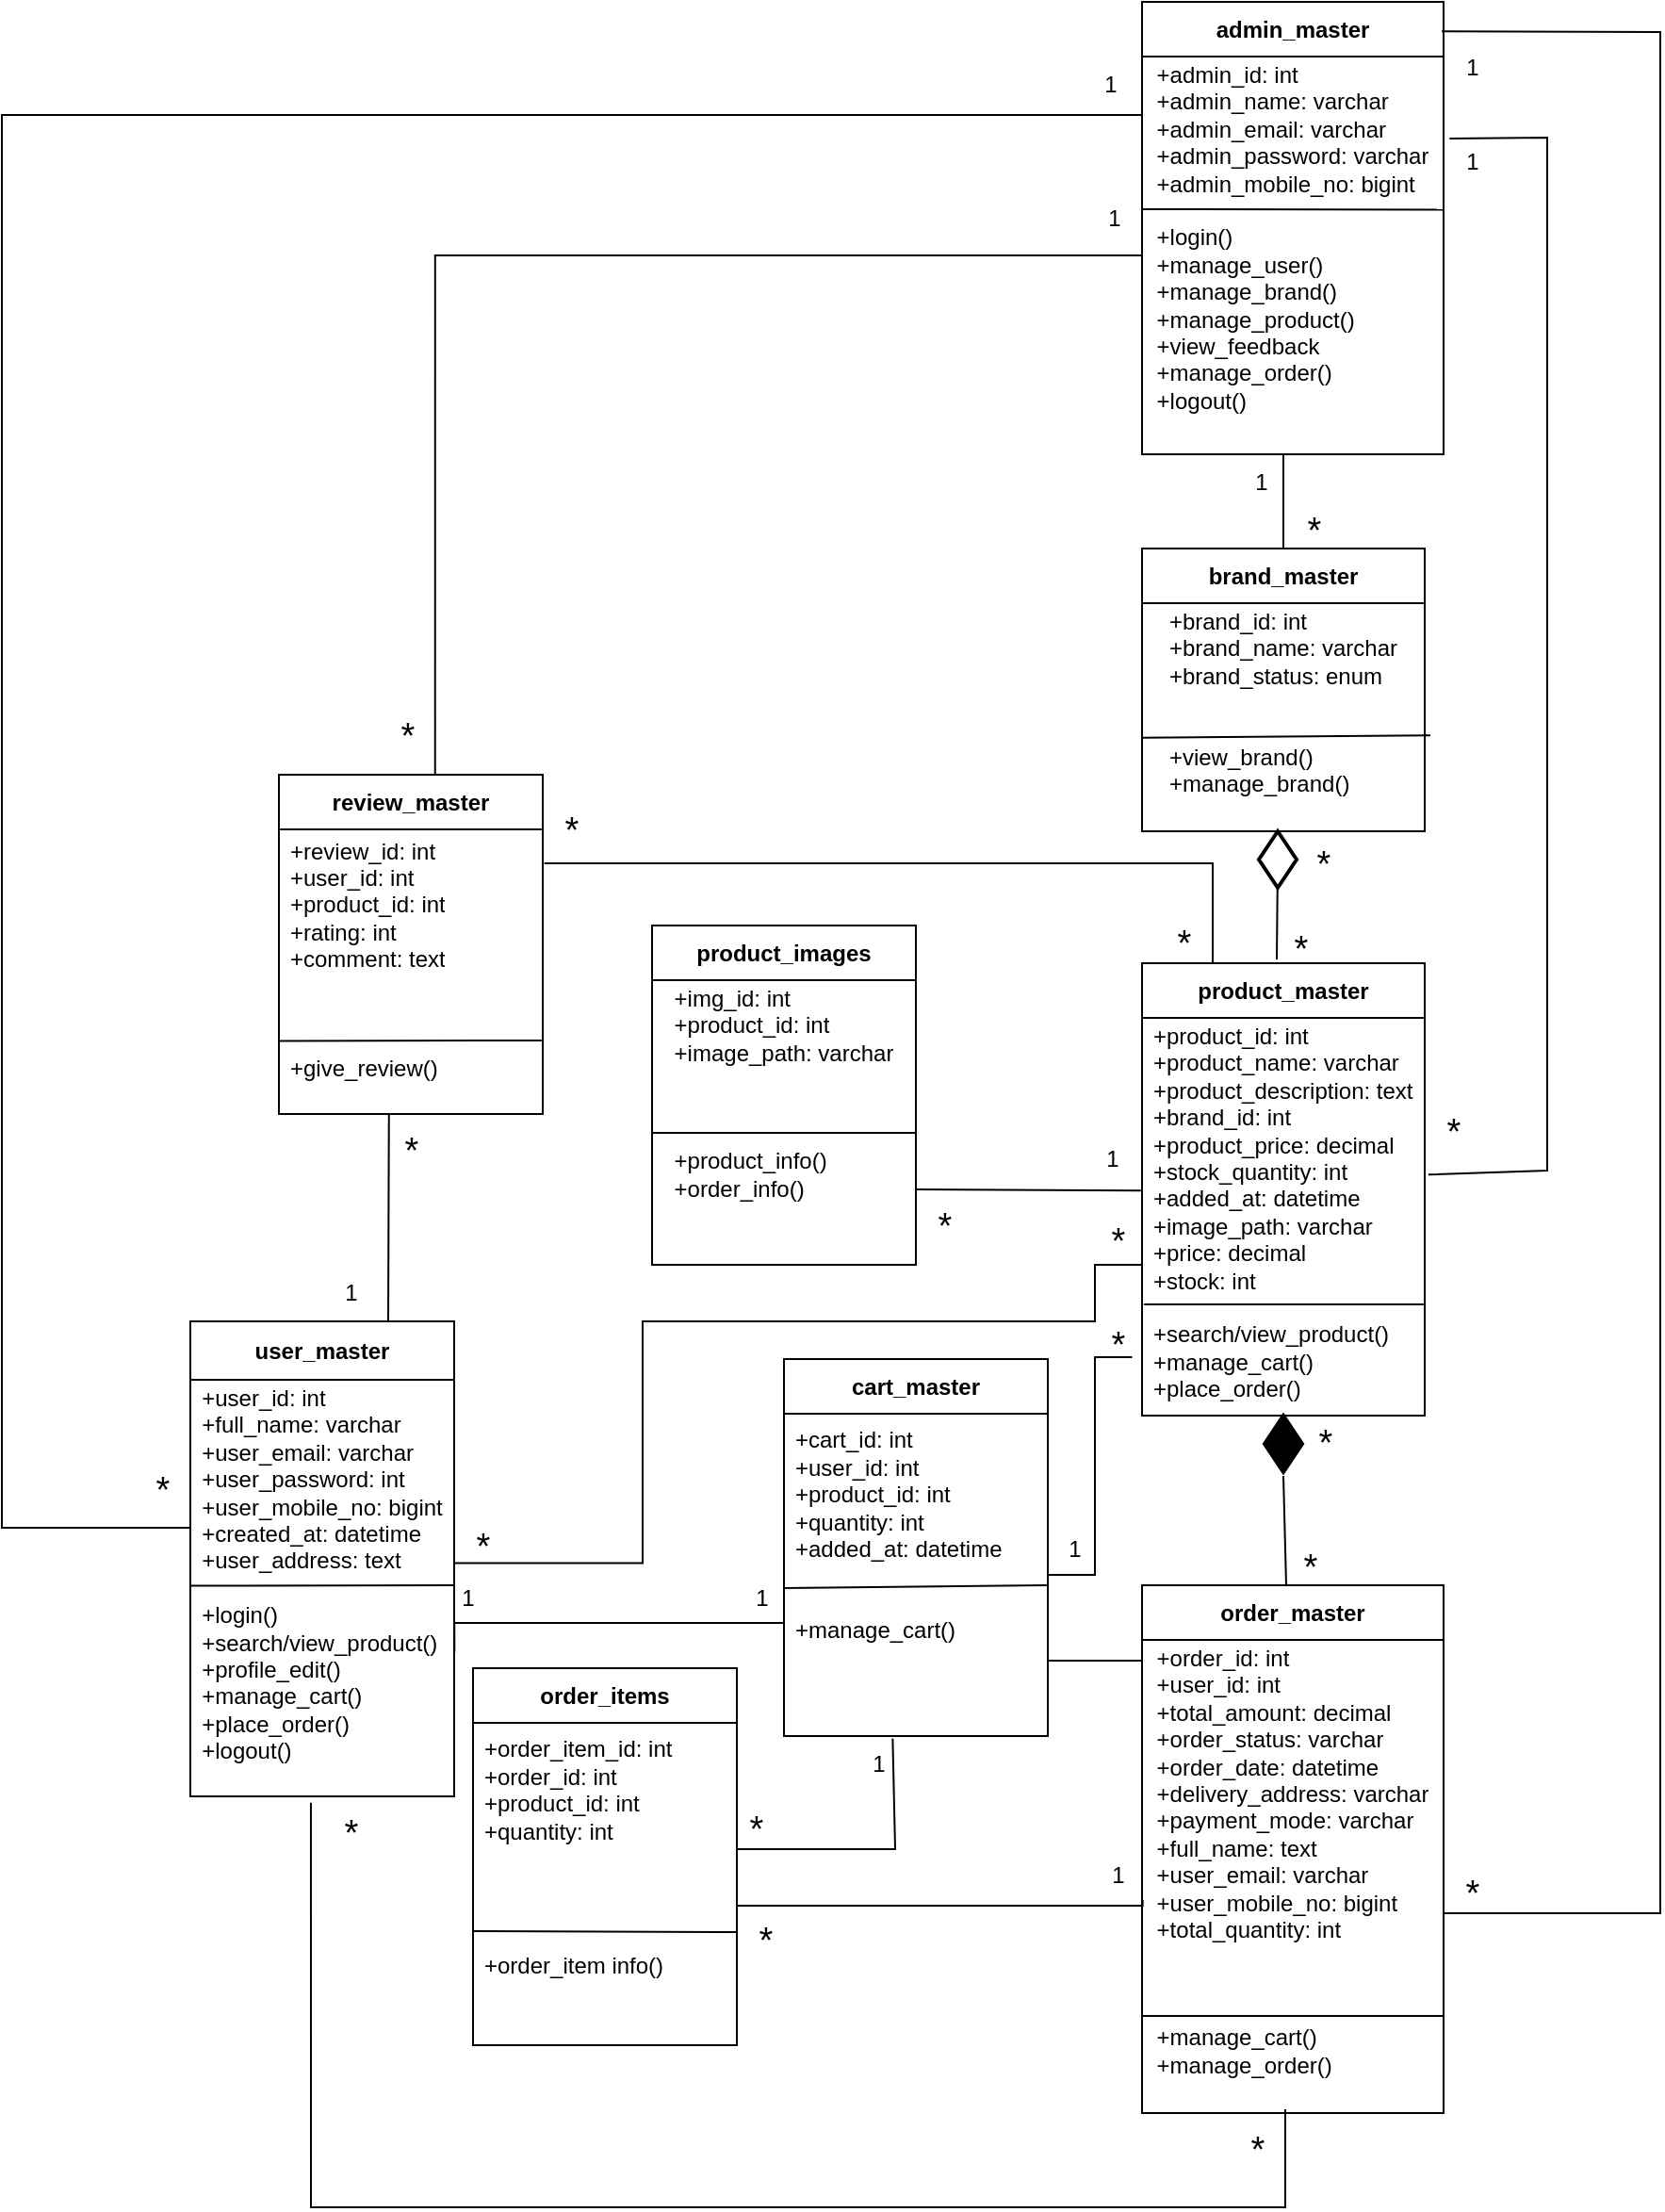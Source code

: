 <mxfile version="28.1.2">
  <diagram name="Page-1" id="KXzVYW_-jA6EA7TkI8bl">
    <mxGraphModel dx="1869" dy="562" grid="1" gridSize="10" guides="1" tooltips="1" connect="1" arrows="1" fold="1" page="1" pageScale="1" pageWidth="827" pageHeight="1169" math="0" shadow="0">
      <root>
        <mxCell id="0" />
        <mxCell id="1" parent="0" />
        <mxCell id="qmr2ZmioP0e5URRMxqrW-2" value="user_master" style="swimlane;fontStyle=1;align=center;verticalAlign=middle;childLayout=stackLayout;horizontal=1;startSize=31;horizontalStack=0;resizeParent=1;resizeParentMax=0;resizeLast=0;collapsible=0;marginBottom=0;html=1;whiteSpace=wrap;" parent="1" vertex="1">
          <mxGeometry x="60" y="1570" width="140" height="252" as="geometry" />
        </mxCell>
        <mxCell id="qmr2ZmioP0e5URRMxqrW-3" value="" style="endArrow=none;html=1;rounded=0;entryX=1.001;entryY=0.91;entryDx=0;entryDy=0;entryPerimeter=0;" parent="qmr2ZmioP0e5URRMxqrW-2" edge="1">
          <mxGeometry width="50" height="50" relative="1" as="geometry">
            <mxPoint x="-0.14" y="140.29" as="sourcePoint" />
            <mxPoint x="140.0" y="140.0" as="targetPoint" />
          </mxGeometry>
        </mxCell>
        <mxCell id="qmr2ZmioP0e5URRMxqrW-5" value="&lt;div style=&quot;text-align: justify;&quot;&gt;&lt;span style=&quot;background-color: transparent; color: light-dark(rgb(0, 0, 0), rgb(255, 255, 255));&quot;&gt;+user_id: int&lt;/span&gt;&lt;/div&gt;&lt;div style=&quot;text-align: justify;&quot;&gt;+full_name: varchar&lt;/div&gt;&lt;div style=&quot;text-align: justify;&quot;&gt;+user_email: varchar&lt;/div&gt;&lt;div style=&quot;text-align: justify;&quot;&gt;+user_password: int&lt;/div&gt;&lt;div style=&quot;text-align: justify;&quot;&gt;+user_mobile_no: bigint&lt;/div&gt;&lt;div style=&quot;text-align: justify;&quot;&gt;+created_at: datetime&lt;/div&gt;&lt;div style=&quot;text-align: justify;&quot;&gt;+user_address: text&lt;/div&gt;&lt;div style=&quot;text-align: justify;&quot;&gt;&lt;br&gt;&lt;/div&gt;&lt;div style=&quot;text-align: justify;&quot;&gt;&lt;span style=&quot;background-color: transparent; color: light-dark(rgb(0, 0, 0), rgb(255, 255, 255));&quot;&gt;+login()&lt;/span&gt;&lt;/div&gt;&lt;div style=&quot;text-align: justify;&quot;&gt;+search/view_product()&lt;/div&gt;&lt;div style=&quot;text-align: justify;&quot;&gt;+profile_edit()&lt;/div&gt;&lt;div style=&quot;text-align: justify;&quot;&gt;+manage_cart()&lt;/div&gt;&lt;div style=&quot;text-align: justify;&quot;&gt;+place_order()&lt;/div&gt;&lt;div style=&quot;text-align: justify;&quot;&gt;+logout()&lt;/div&gt;&lt;div style=&quot;text-align: justify;&quot;&gt;&lt;br&gt;&lt;/div&gt;&lt;div style=&quot;text-align: justify;&quot;&gt;&lt;br&gt;&lt;/div&gt;&lt;div style=&quot;text-align: justify;&quot;&gt;&lt;br&gt;&lt;/div&gt;&lt;div style=&quot;text-align: justify;&quot;&gt;&lt;br&gt;&lt;/div&gt;&lt;div style=&quot;text-align: justify;&quot;&gt;&lt;br&gt;&lt;/div&gt;&lt;div style=&quot;text-align: justify;&quot;&gt;&lt;br&gt;&lt;/div&gt;" style="text;html=1;strokeColor=none;fillColor=none;align=center;verticalAlign=middle;spacingLeft=4;spacingRight=4;overflow=hidden;rotatable=0;points=[[0,0.5],[1,0.5]];portConstraint=eastwest;whiteSpace=wrap;" parent="qmr2ZmioP0e5URRMxqrW-2" vertex="1">
          <mxGeometry y="31" width="140" height="221" as="geometry" />
        </mxCell>
        <mxCell id="qmr2ZmioP0e5URRMxqrW-6" value="cart_master" style="swimlane;fontStyle=1;align=center;verticalAlign=middle;childLayout=stackLayout;horizontal=1;startSize=29;horizontalStack=0;resizeParent=1;resizeParentMax=0;resizeLast=0;collapsible=0;marginBottom=0;html=1;whiteSpace=wrap;" parent="1" vertex="1">
          <mxGeometry x="375" y="1590" width="140" height="200" as="geometry" />
        </mxCell>
        <mxCell id="qmr2ZmioP0e5URRMxqrW-7" value="&lt;div style=&quot;&quot;&gt;+cart_id: int&lt;/div&gt;&lt;div style=&quot;&quot;&gt;+user_id: int&lt;/div&gt;&lt;div style=&quot;&quot;&gt;+product_id: int&lt;/div&gt;&lt;div style=&quot;&quot;&gt;+quantity: int&lt;/div&gt;&lt;div style=&quot;&quot;&gt;+added_at: datetime&lt;/div&gt;&lt;div style=&quot;&quot;&gt;&lt;br&gt;&lt;/div&gt;&lt;div style=&quot;&quot;&gt;&lt;br&gt;&lt;/div&gt;&lt;div style=&quot;&quot;&gt;+manage_cart()&lt;/div&gt;&lt;div style=&quot;&quot;&gt;&lt;br&gt;&lt;/div&gt;&lt;div style=&quot;&quot;&gt;&lt;br&gt;&lt;/div&gt;&lt;div style=&quot;&quot;&gt;&lt;br&gt;&lt;/div&gt;" style="text;html=1;strokeColor=none;fillColor=none;align=left;verticalAlign=middle;spacingLeft=4;spacingRight=4;overflow=hidden;rotatable=0;points=[[0,0.5],[1,0.5]];portConstraint=eastwest;whiteSpace=wrap;" parent="qmr2ZmioP0e5URRMxqrW-6" vertex="1">
          <mxGeometry y="29" width="140" height="171" as="geometry" />
        </mxCell>
        <mxCell id="qmr2ZmioP0e5URRMxqrW-8" value="" style="endArrow=none;html=1;rounded=0;entryX=0.996;entryY=0.816;entryDx=0;entryDy=0;entryPerimeter=0;" parent="qmr2ZmioP0e5URRMxqrW-6" edge="1">
          <mxGeometry width="50" height="50" relative="1" as="geometry">
            <mxPoint y="121.46" as="sourcePoint" />
            <mxPoint x="139.44" y="119.996" as="targetPoint" />
          </mxGeometry>
        </mxCell>
        <mxCell id="qmr2ZmioP0e5URRMxqrW-11" value="brand_master" style="swimlane;fontStyle=1;align=center;verticalAlign=middle;childLayout=stackLayout;horizontal=1;startSize=29;horizontalStack=0;resizeParent=1;resizeParentMax=0;resizeLast=0;collapsible=0;marginBottom=0;html=1;whiteSpace=wrap;" parent="1" vertex="1">
          <mxGeometry x="565" y="1160" width="150" height="150" as="geometry" />
        </mxCell>
        <mxCell id="qmr2ZmioP0e5URRMxqrW-12" value="" style="endArrow=none;html=1;rounded=0;exitX=0.024;exitY=0.742;exitDx=0;exitDy=0;exitPerimeter=0;entryX=1.02;entryY=0.58;entryDx=0;entryDy=0;entryPerimeter=0;" parent="qmr2ZmioP0e5URRMxqrW-11" target="qmr2ZmioP0e5URRMxqrW-13" edge="1">
          <mxGeometry width="50" height="50" relative="1" as="geometry">
            <mxPoint x="-9.992e-14" y="100.332" as="sourcePoint" />
            <mxPoint x="138.6" y="99.502" as="targetPoint" />
          </mxGeometry>
        </mxCell>
        <mxCell id="qmr2ZmioP0e5URRMxqrW-13" value="&lt;div style=&quot;text-align: justify;&quot;&gt;+brand_id: int&lt;/div&gt;&lt;div style=&quot;text-align: justify;&quot;&gt;+brand_name: varchar&lt;/div&gt;&lt;div style=&quot;text-align: justify;&quot;&gt;+brand_status: enum&lt;/div&gt;&lt;div style=&quot;text-align: justify;&quot;&gt;&lt;br&gt;&lt;/div&gt;&lt;div style=&quot;text-align: justify;&quot;&gt;&lt;br&gt;&lt;/div&gt;&lt;div style=&quot;text-align: justify;&quot;&gt;+view_brand()&lt;/div&gt;&lt;div style=&quot;text-align: justify;&quot;&gt;+manage_brand()&lt;/div&gt;&lt;div style=&quot;text-align: justify;&quot;&gt;&lt;br&gt;&lt;/div&gt;&lt;div style=&quot;text-align: justify;&quot;&gt;&lt;br&gt;&lt;/div&gt;&lt;div style=&quot;text-align: justify;&quot;&gt;&lt;br&gt;&lt;/div&gt;&lt;div style=&quot;text-align: justify;&quot;&gt;&lt;br&gt;&lt;/div&gt;&lt;div style=&quot;text-align: justify;&quot;&gt;&lt;br&gt;&lt;/div&gt;" style="text;html=1;strokeColor=none;fillColor=none;align=center;verticalAlign=middle;spacingLeft=4;spacingRight=4;overflow=hidden;rotatable=0;points=[[0,0.5],[1,0.5]];portConstraint=eastwest;whiteSpace=wrap;" parent="qmr2ZmioP0e5URRMxqrW-11" vertex="1">
          <mxGeometry y="29" width="150" height="121" as="geometry" />
        </mxCell>
        <mxCell id="qmr2ZmioP0e5URRMxqrW-17" value="" style="endArrow=none;html=1;rounded=0;" parent="1" source="qmr2ZmioP0e5URRMxqrW-15" edge="1">
          <mxGeometry width="50" height="50" relative="1" as="geometry">
            <mxPoint x="636.5" y="1378" as="sourcePoint" />
            <mxPoint x="636" y="1340" as="targetPoint" />
          </mxGeometry>
        </mxCell>
        <mxCell id="qmr2ZmioP0e5URRMxqrW-56" style="edgeStyle=orthogonalEdgeStyle;rounded=0;orthogonalLoop=1;jettySize=auto;html=1;exitX=0;exitY=0;exitDx=0;exitDy=0;entryX=1.001;entryY=0.44;entryDx=0;entryDy=0;entryPerimeter=0;endArrow=none;endFill=0;" parent="1" source="qmr2ZmioP0e5URRMxqrW-18" target="qmr2ZmioP0e5URRMxqrW-5" edge="1">
          <mxGeometry relative="1" as="geometry">
            <mxPoint x="350" y="1380.588" as="targetPoint" />
            <Array as="points">
              <mxPoint x="565" y="1540" />
              <mxPoint x="540" y="1540" />
              <mxPoint x="540" y="1570" />
              <mxPoint x="300" y="1570" />
              <mxPoint x="300" y="1698" />
            </Array>
          </mxGeometry>
        </mxCell>
        <mxCell id="qmr2ZmioP0e5URRMxqrW-18" value="product_master" style="swimlane;fontStyle=1;align=center;verticalAlign=middle;childLayout=stackLayout;horizontal=1;startSize=29;horizontalStack=0;resizeParent=1;resizeParentMax=0;resizeLast=0;collapsible=0;marginBottom=0;html=1;whiteSpace=wrap;" parent="1" vertex="1">
          <mxGeometry x="565" y="1380" width="150" height="240" as="geometry" />
        </mxCell>
        <mxCell id="qmr2ZmioP0e5URRMxqrW-19" value="" style="endArrow=none;html=1;rounded=0;entryX=0.993;entryY=0.689;entryDx=0;entryDy=0;entryPerimeter=0;" parent="qmr2ZmioP0e5URRMxqrW-18" edge="1">
          <mxGeometry width="50" height="50" relative="1" as="geometry">
            <mxPoint x="1.05" y="181" as="sourcePoint" />
            <mxPoint x="150.0" y="181.049" as="targetPoint" />
          </mxGeometry>
        </mxCell>
        <mxCell id="qmr2ZmioP0e5URRMxqrW-20" value="&lt;div style=&quot;&quot;&gt;+product_id: int&lt;/div&gt;&lt;div style=&quot;&quot;&gt;+product_name: varchar&lt;/div&gt;&lt;div style=&quot;&quot;&gt;+product_description: text&lt;/div&gt;&lt;div style=&quot;&quot;&gt;+brand_id: int&lt;/div&gt;&lt;div style=&quot;&quot;&gt;&lt;span style=&quot;background-color: transparent; color: light-dark(rgb(0, 0, 0), rgb(255, 255, 255));&quot;&gt;+product_price: decimal&lt;/span&gt;&lt;/div&gt;&lt;div style=&quot;&quot;&gt;&lt;span style=&quot;background-color: transparent; color: light-dark(rgb(0, 0, 0), rgb(255, 255, 255));&quot;&gt;+stock_quantity: int&lt;/span&gt;&lt;/div&gt;&lt;div style=&quot;&quot;&gt;&lt;span style=&quot;background-color: transparent; color: light-dark(rgb(0, 0, 0), rgb(255, 255, 255));&quot;&gt;+added_at: datetime&lt;/span&gt;&lt;/div&gt;&lt;div style=&quot;&quot;&gt;&lt;span style=&quot;background-color: transparent; color: light-dark(rgb(0, 0, 0), rgb(255, 255, 255));&quot;&gt;+image_path: varchar&lt;/span&gt;&lt;/div&gt;&lt;div style=&quot;&quot;&gt;&lt;span style=&quot;background-color: transparent; color: light-dark(rgb(0, 0, 0), rgb(255, 255, 255));&quot;&gt;+price: decimal&lt;/span&gt;&lt;/div&gt;&lt;div style=&quot;&quot;&gt;&lt;span style=&quot;background-color: transparent; color: light-dark(rgb(0, 0, 0), rgb(255, 255, 255));&quot;&gt;+stock: int&lt;/span&gt;&lt;/div&gt;&lt;div style=&quot;&quot;&gt;&lt;span style=&quot;background-color: transparent; color: light-dark(rgb(0, 0, 0), rgb(255, 255, 255));&quot;&gt;&lt;br&gt;&lt;/span&gt;&lt;/div&gt;&lt;div style=&quot;&quot;&gt;&lt;span style=&quot;background-color: transparent; color: light-dark(rgb(0, 0, 0), rgb(255, 255, 255));&quot;&gt;+search/view_product()&lt;/span&gt;&lt;/div&gt;&lt;div style=&quot;&quot;&gt;&lt;span style=&quot;background-color: transparent; color: light-dark(rgb(0, 0, 0), rgb(255, 255, 255));&quot;&gt;+manage_cart()&lt;/span&gt;&lt;/div&gt;&lt;div style=&quot;&quot;&gt;&lt;span style=&quot;background-color: transparent; color: light-dark(rgb(0, 0, 0), rgb(255, 255, 255));&quot;&gt;+place_order()&lt;/span&gt;&lt;/div&gt;&lt;div style=&quot;&quot;&gt;&lt;span style=&quot;background-color: transparent; color: light-dark(rgb(0, 0, 0), rgb(255, 255, 255));&quot;&gt;&lt;br&gt;&lt;/span&gt;&lt;/div&gt;&lt;div style=&quot;&quot;&gt;&lt;br&gt;&lt;/div&gt;" style="text;html=1;strokeColor=none;fillColor=none;align=left;verticalAlign=middle;spacingLeft=4;spacingRight=4;overflow=hidden;rotatable=0;points=[[0,0.5],[1,0.5]];portConstraint=eastwest;whiteSpace=wrap;" parent="qmr2ZmioP0e5URRMxqrW-18" vertex="1">
          <mxGeometry y="29" width="150" height="211" as="geometry" />
        </mxCell>
        <mxCell id="qmr2ZmioP0e5URRMxqrW-21" value="" style="strokeWidth=2;html=1;shape=mxgraph.flowchart.decision;whiteSpace=wrap;fillStyle=auto;fillColor=light-dark(#000000,#000000);" parent="1" vertex="1">
          <mxGeometry x="630" y="1620" width="20" height="30" as="geometry" />
        </mxCell>
        <mxCell id="qmr2ZmioP0e5URRMxqrW-23" value="" style="endArrow=none;html=1;rounded=0;exitX=0.446;exitY=0.007;exitDx=0;exitDy=0;exitPerimeter=0;" parent="1" edge="1">
          <mxGeometry width="50" height="50" relative="1" as="geometry">
            <mxPoint x="641.5" y="1710" as="sourcePoint" />
            <mxPoint x="640" y="1652" as="targetPoint" />
          </mxGeometry>
        </mxCell>
        <mxCell id="qmr2ZmioP0e5URRMxqrW-24" value="order_master" style="swimlane;fontStyle=1;align=center;verticalAlign=middle;childLayout=stackLayout;horizontal=1;startSize=29;horizontalStack=0;resizeParent=1;resizeParentMax=0;resizeLast=0;collapsible=0;marginBottom=0;html=1;whiteSpace=wrap;" parent="1" vertex="1">
          <mxGeometry x="565" y="1710" width="160" height="280" as="geometry" />
        </mxCell>
        <mxCell id="qmr2ZmioP0e5URRMxqrW-25" value="" style="endArrow=none;html=1;rounded=0;" parent="qmr2ZmioP0e5URRMxqrW-24" edge="1">
          <mxGeometry width="50" height="50" relative="1" as="geometry">
            <mxPoint y="228.5" as="sourcePoint" />
            <mxPoint x="160" y="228.5" as="targetPoint" />
          </mxGeometry>
        </mxCell>
        <mxCell id="qmr2ZmioP0e5URRMxqrW-26" value="&lt;div style=&quot;text-align: justify;&quot;&gt;+order_id: int&lt;/div&gt;&lt;div style=&quot;text-align: justify;&quot;&gt;+user_id: int&lt;/div&gt;&lt;div style=&quot;text-align: justify;&quot;&gt;+total_amount: decimal&lt;/div&gt;&lt;div style=&quot;text-align: justify;&quot;&gt;+order_status: varchar&lt;/div&gt;&lt;div style=&quot;text-align: justify;&quot;&gt;+order_date: datetime&lt;/div&gt;&lt;div style=&quot;text-align: justify;&quot;&gt;+delivery_address: varchar&lt;/div&gt;&lt;div style=&quot;text-align: justify;&quot;&gt;+payment_mode: varchar&lt;/div&gt;&lt;div style=&quot;text-align: justify;&quot;&gt;+full_name: text&lt;/div&gt;&lt;div style=&quot;text-align: justify;&quot;&gt;+user_email: varchar&lt;/div&gt;&lt;div style=&quot;text-align: justify;&quot;&gt;+user_mobile_no: bigint&lt;/div&gt;&lt;div style=&quot;text-align: justify;&quot;&gt;+total_quantity: int&lt;/div&gt;&lt;div style=&quot;text-align: justify;&quot;&gt;&lt;br&gt;&lt;/div&gt;&lt;div style=&quot;text-align: justify;&quot;&gt;&lt;br&gt;&lt;/div&gt;&lt;div style=&quot;text-align: justify;&quot;&gt;&lt;br&gt;&lt;/div&gt;&lt;div style=&quot;text-align: justify;&quot;&gt;+manage_cart()&lt;/div&gt;&lt;div style=&quot;text-align: justify;&quot;&gt;+manage_order()&lt;/div&gt;&lt;div style=&quot;text-align: justify;&quot;&gt;&lt;br&gt;&lt;/div&gt;&lt;div style=&quot;text-align: justify;&quot;&gt;&lt;br&gt;&lt;/div&gt;&lt;div style=&quot;text-align: justify;&quot;&gt;&lt;br&gt;&lt;/div&gt;&lt;div style=&quot;text-align: justify;&quot;&gt;&lt;br&gt;&lt;/div&gt;&lt;div style=&quot;text-align: justify;&quot;&gt;&lt;br&gt;&lt;/div&gt;&lt;div style=&quot;text-align: justify;&quot;&gt;&lt;br&gt;&lt;/div&gt;&lt;div style=&quot;text-align: justify;&quot;&gt;&lt;br&gt;&lt;/div&gt;" style="text;html=1;strokeColor=none;fillColor=none;align=center;verticalAlign=middle;spacingLeft=4;spacingRight=4;overflow=hidden;rotatable=0;points=[[0,0.5],[1,0.5]];portConstraint=eastwest;whiteSpace=wrap;" parent="qmr2ZmioP0e5URRMxqrW-24" vertex="1">
          <mxGeometry y="29" width="160" height="251" as="geometry" />
        </mxCell>
        <mxCell id="qmr2ZmioP0e5URRMxqrW-68" style="edgeStyle=orthogonalEdgeStyle;rounded=0;orthogonalLoop=1;jettySize=auto;html=1;exitX=0;exitY=0.25;exitDx=0;exitDy=0;entryX=0;entryY=0.355;entryDx=0;entryDy=0;entryPerimeter=0;endArrow=none;endFill=0;" parent="1" source="qmr2ZmioP0e5URRMxqrW-27" target="qmr2ZmioP0e5URRMxqrW-5" edge="1">
          <mxGeometry relative="1" as="geometry">
            <mxPoint x="-50" y="1680" as="targetPoint" />
            <Array as="points">
              <mxPoint x="-40" y="930" />
              <mxPoint x="-40" y="1680" />
            </Array>
          </mxGeometry>
        </mxCell>
        <mxCell id="qmr2ZmioP0e5URRMxqrW-27" value="admin_master" style="swimlane;fontStyle=1;align=center;verticalAlign=middle;childLayout=stackLayout;horizontal=1;startSize=29;horizontalStack=0;resizeParent=1;resizeParentMax=0;resizeLast=0;collapsible=0;marginBottom=0;html=1;whiteSpace=wrap;" parent="1" vertex="1">
          <mxGeometry x="565" y="870" width="160" height="240" as="geometry" />
        </mxCell>
        <mxCell id="qmr2ZmioP0e5URRMxqrW-28" value="" style="endArrow=none;html=1;rounded=0;entryX=0.996;entryY=0.826;entryDx=0;entryDy=0;entryPerimeter=0;" parent="qmr2ZmioP0e5URRMxqrW-27" edge="1">
          <mxGeometry width="50" height="50" relative="1" as="geometry">
            <mxPoint x="0.32" y="110" as="sourcePoint" />
            <mxPoint x="159.68" y="110.246" as="targetPoint" />
          </mxGeometry>
        </mxCell>
        <mxCell id="qmr2ZmioP0e5URRMxqrW-29" value="&lt;div style=&quot;text-align: justify;&quot;&gt;+admin_id: int&lt;/div&gt;&lt;div style=&quot;text-align: justify;&quot;&gt;+admin_name: varchar&lt;/div&gt;&lt;div style=&quot;text-align: justify;&quot;&gt;+admin_email: varchar&lt;/div&gt;&lt;div style=&quot;text-align: justify;&quot;&gt;+admin_password: varchar&lt;/div&gt;&lt;div style=&quot;text-align: justify;&quot;&gt;+admin_mobile_no: bigint&lt;/div&gt;&lt;div style=&quot;text-align: justify;&quot;&gt;&lt;br&gt;&lt;/div&gt;&lt;div style=&quot;text-align: justify;&quot;&gt;+login()&lt;/div&gt;&lt;div style=&quot;text-align: justify;&quot;&gt;+manage_user()&lt;/div&gt;&lt;div style=&quot;text-align: justify;&quot;&gt;+manage_brand()&lt;/div&gt;&lt;div style=&quot;text-align: justify;&quot;&gt;+manage_product()&lt;/div&gt;&lt;div style=&quot;text-align: justify;&quot;&gt;+view_feedback&lt;/div&gt;&lt;div style=&quot;text-align: justify;&quot;&gt;+manage_order()&lt;/div&gt;&lt;div style=&quot;text-align: justify;&quot;&gt;+logout()&lt;/div&gt;&lt;div style=&quot;text-align: justify;&quot;&gt;&lt;br&gt;&lt;/div&gt;&lt;div style=&quot;text-align: justify;&quot;&gt;&lt;br&gt;&lt;/div&gt;&lt;div style=&quot;text-align: justify;&quot;&gt;&lt;br&gt;&lt;/div&gt;&lt;div style=&quot;text-align: justify;&quot;&gt;&lt;br&gt;&lt;/div&gt;" style="text;html=1;strokeColor=none;fillColor=none;align=center;verticalAlign=middle;spacingLeft=4;spacingRight=4;overflow=hidden;rotatable=0;points=[[0,0.5],[1,0.5]];portConstraint=eastwest;whiteSpace=wrap;" parent="qmr2ZmioP0e5URRMxqrW-27" vertex="1">
          <mxGeometry y="29" width="160" height="211" as="geometry" />
        </mxCell>
        <mxCell id="qmr2ZmioP0e5URRMxqrW-31" value="" style="endArrow=none;html=1;rounded=0;" parent="1" target="qmr2ZmioP0e5URRMxqrW-15" edge="1">
          <mxGeometry width="50" height="50" relative="1" as="geometry">
            <mxPoint x="636.5" y="1378" as="sourcePoint" />
            <mxPoint x="636" y="1340" as="targetPoint" />
          </mxGeometry>
        </mxCell>
        <mxCell id="qmr2ZmioP0e5URRMxqrW-15" value="" style="strokeWidth=2;html=1;shape=mxgraph.flowchart.decision;whiteSpace=wrap;" parent="1" vertex="1">
          <mxGeometry x="627" y="1310" width="20" height="30" as="geometry" />
        </mxCell>
        <mxCell id="qmr2ZmioP0e5URRMxqrW-32" value="" style="endArrow=none;html=1;rounded=0;exitX=0.5;exitY=0;exitDx=0;exitDy=0;entryX=0.491;entryY=0.997;entryDx=0;entryDy=0;entryPerimeter=0;" parent="1" source="qmr2ZmioP0e5URRMxqrW-11" edge="1">
          <mxGeometry width="50" height="50" relative="1" as="geometry">
            <mxPoint x="641" y="1169" as="sourcePoint" />
            <mxPoint x="640" y="1110" as="targetPoint" />
          </mxGeometry>
        </mxCell>
        <mxCell id="qmr2ZmioP0e5URRMxqrW-36" value="" style="endArrow=none;html=1;rounded=0;entryX=1.02;entryY=0.206;entryDx=0;entryDy=0;entryPerimeter=0;exitX=1.013;exitY=0.394;exitDx=0;exitDy=0;exitPerimeter=0;" parent="1" source="qmr2ZmioP0e5URRMxqrW-20" target="qmr2ZmioP0e5URRMxqrW-29" edge="1">
          <mxGeometry width="50" height="50" relative="1" as="geometry">
            <mxPoint x="780" y="1480" as="sourcePoint" />
            <mxPoint x="810" y="990" as="targetPoint" />
            <Array as="points">
              <mxPoint x="780" y="1490" />
              <mxPoint x="780" y="942" />
            </Array>
          </mxGeometry>
        </mxCell>
        <mxCell id="qmr2ZmioP0e5URRMxqrW-38" value="review_master" style="swimlane;fontStyle=1;align=center;verticalAlign=middle;childLayout=stackLayout;horizontal=1;startSize=29;horizontalStack=0;resizeParent=1;resizeParentMax=0;resizeLast=0;collapsible=0;marginBottom=0;html=1;whiteSpace=wrap;" parent="1" vertex="1">
          <mxGeometry x="107" y="1280" width="140" height="180" as="geometry" />
        </mxCell>
        <mxCell id="qmr2ZmioP0e5URRMxqrW-39" value="" style="endArrow=none;html=1;rounded=0;exitX=0.004;exitY=0.826;exitDx=0;exitDy=0;exitPerimeter=0;" parent="qmr2ZmioP0e5URRMxqrW-38" edge="1">
          <mxGeometry width="50" height="50" relative="1" as="geometry">
            <mxPoint x="0.28" y="141.246" as="sourcePoint" />
            <mxPoint x="139.72" y="141" as="targetPoint" />
          </mxGeometry>
        </mxCell>
        <mxCell id="qmr2ZmioP0e5URRMxqrW-40" value="&lt;div style=&quot;&quot;&gt;+review_id: int&lt;/div&gt;&lt;div style=&quot;&quot;&gt;+user_id: int&lt;/div&gt;&lt;div style=&quot;&quot;&gt;+product_id: int&lt;/div&gt;&lt;div style=&quot;&quot;&gt;+rating: int&lt;/div&gt;&lt;div style=&quot;&quot;&gt;+comment: text&lt;/div&gt;&lt;div style=&quot;&quot;&gt;&lt;br&gt;&lt;/div&gt;&lt;div style=&quot;&quot;&gt;&lt;br&gt;&lt;/div&gt;&lt;div style=&quot;&quot;&gt;&lt;br&gt;&lt;/div&gt;&lt;div style=&quot;&quot;&gt;&lt;span style=&quot;background-color: transparent; color: light-dark(rgb(0, 0, 0), rgb(255, 255, 255));&quot;&gt;+give_review()&lt;/span&gt;&lt;/div&gt;&lt;div style=&quot;&quot;&gt;&lt;br&gt;&lt;/div&gt;" style="text;html=1;strokeColor=none;fillColor=none;align=left;verticalAlign=middle;spacingLeft=4;spacingRight=4;overflow=hidden;rotatable=0;points=[[0,0.5],[1,0.5]];portConstraint=eastwest;whiteSpace=wrap;" parent="qmr2ZmioP0e5URRMxqrW-38" vertex="1">
          <mxGeometry y="29" width="140" height="151" as="geometry" />
        </mxCell>
        <mxCell id="qmr2ZmioP0e5URRMxqrW-43" value="" style="endArrow=none;html=1;rounded=0;entryX=0.994;entryY=0.065;entryDx=0;entryDy=0;entryPerimeter=0;" parent="1" target="qmr2ZmioP0e5URRMxqrW-27" edge="1">
          <mxGeometry width="50" height="50" relative="1" as="geometry">
            <mxPoint x="725" y="1884" as="sourcePoint" />
            <mxPoint x="725" y="907" as="targetPoint" />
            <Array as="points">
              <mxPoint x="840" y="1884" />
              <mxPoint x="840" y="1740" />
              <mxPoint x="840" y="1470" />
              <mxPoint x="840" y="1210" />
              <mxPoint x="840" y="1110" />
              <mxPoint x="840" y="886" />
            </Array>
          </mxGeometry>
        </mxCell>
        <mxCell id="qmr2ZmioP0e5URRMxqrW-47" value="" style="endArrow=none;html=1;rounded=0;exitX=0.457;exitY=1.015;exitDx=0;exitDy=0;exitPerimeter=0;" parent="1" source="qmr2ZmioP0e5URRMxqrW-5" edge="1">
          <mxGeometry width="50" height="50" relative="1" as="geometry">
            <mxPoint x="137.6" y="1964.554" as="sourcePoint" />
            <mxPoint x="641" y="1988" as="targetPoint" />
            <Array as="points">
              <mxPoint x="124" y="2040" />
              <mxPoint x="641" y="2040" />
            </Array>
          </mxGeometry>
        </mxCell>
        <mxCell id="qmr2ZmioP0e5URRMxqrW-48" style="edgeStyle=orthogonalEdgeStyle;rounded=0;orthogonalLoop=1;jettySize=auto;html=1;exitX=0;exitY=0.5;exitDx=0;exitDy=0;endArrow=none;endFill=0;entryX=0.592;entryY=-0.003;entryDx=0;entryDy=0;entryPerimeter=0;" parent="1" source="qmr2ZmioP0e5URRMxqrW-29" target="qmr2ZmioP0e5URRMxqrW-38" edge="1">
          <mxGeometry relative="1" as="geometry">
            <mxPoint x="190" y="1270" as="targetPoint" />
          </mxGeometry>
        </mxCell>
        <mxCell id="qmr2ZmioP0e5URRMxqrW-52" value="product_images" style="swimlane;fontStyle=1;align=center;verticalAlign=middle;childLayout=stackLayout;horizontal=1;startSize=29;horizontalStack=0;resizeParent=1;resizeParentMax=0;resizeLast=0;collapsible=0;marginBottom=0;html=1;whiteSpace=wrap;" parent="1" vertex="1">
          <mxGeometry x="305" y="1360" width="140" height="180" as="geometry" />
        </mxCell>
        <mxCell id="qmr2ZmioP0e5URRMxqrW-53" value="" style="endArrow=none;html=1;rounded=0;exitX=0;exitY=0.75;exitDx=0;exitDy=0;entryX=1;entryY=0.75;entryDx=0;entryDy=0;" parent="qmr2ZmioP0e5URRMxqrW-52" edge="1">
          <mxGeometry width="50" height="50" relative="1" as="geometry">
            <mxPoint y="110" as="sourcePoint" />
            <mxPoint x="140" y="110" as="targetPoint" />
          </mxGeometry>
        </mxCell>
        <mxCell id="qmr2ZmioP0e5URRMxqrW-54" value="&lt;div style=&quot;text-align: justify;&quot;&gt;+img_id: int&lt;/div&gt;&lt;div style=&quot;text-align: justify;&quot;&gt;+product_id: int&lt;/div&gt;&lt;div style=&quot;text-align: justify;&quot;&gt;+image_path: varchar&lt;/div&gt;&lt;div style=&quot;text-align: justify;&quot;&gt;&lt;br&gt;&lt;/div&gt;&lt;div style=&quot;text-align: justify;&quot;&gt;&lt;br&gt;&lt;/div&gt;&lt;div style=&quot;text-align: justify;&quot;&gt;&lt;br&gt;&lt;/div&gt;&lt;div style=&quot;text-align: justify;&quot;&gt;+product_info()&lt;/div&gt;&lt;div style=&quot;text-align: justify;&quot;&gt;+order_info()&lt;/div&gt;&lt;div style=&quot;text-align: justify;&quot;&gt;&lt;br&gt;&lt;/div&gt;&lt;div style=&quot;text-align: justify;&quot;&gt;&lt;br&gt;&lt;/div&gt;&lt;div style=&quot;text-align: justify;&quot;&gt;&lt;br&gt;&lt;/div&gt;&lt;div style=&quot;text-align: justify;&quot;&gt;&lt;br&gt;&lt;/div&gt;&lt;div style=&quot;text-align: justify;&quot;&gt;&lt;br&gt;&lt;/div&gt;&lt;div style=&quot;text-align: justify;&quot;&gt;&lt;br&gt;&lt;/div&gt;&lt;div style=&quot;text-align: justify;&quot;&gt;&lt;br&gt;&lt;/div&gt;&lt;div style=&quot;text-align: justify;&quot;&gt;&lt;br&gt;&lt;/div&gt;" style="text;html=1;strokeColor=none;fillColor=none;align=center;verticalAlign=middle;spacingLeft=4;spacingRight=4;overflow=hidden;rotatable=0;points=[[0,0.5],[1,0.5]];portConstraint=eastwest;whiteSpace=wrap;" parent="qmr2ZmioP0e5URRMxqrW-52" vertex="1">
          <mxGeometry y="29" width="140" height="151" as="geometry" />
        </mxCell>
        <mxCell id="qmr2ZmioP0e5URRMxqrW-57" style="edgeStyle=orthogonalEdgeStyle;rounded=0;orthogonalLoop=1;jettySize=auto;html=1;exitX=0;exitY=0.75;exitDx=0;exitDy=0;entryX=1.001;entryY=0.653;entryDx=0;entryDy=0;entryPerimeter=0;endArrow=none;endFill=0;" parent="1" source="qmr2ZmioP0e5URRMxqrW-6" target="qmr2ZmioP0e5URRMxqrW-5" edge="1">
          <mxGeometry relative="1" as="geometry">
            <Array as="points">
              <mxPoint x="375" y="1730" />
              <mxPoint x="200" y="1730" />
            </Array>
          </mxGeometry>
        </mxCell>
        <mxCell id="qmr2ZmioP0e5URRMxqrW-58" style="edgeStyle=orthogonalEdgeStyle;rounded=0;orthogonalLoop=1;jettySize=auto;html=1;exitX=1;exitY=0.5;exitDx=0;exitDy=0;entryX=-0.035;entryY=0.853;entryDx=0;entryDy=0;entryPerimeter=0;endArrow=none;endFill=0;" parent="1" source="qmr2ZmioP0e5URRMxqrW-7" target="qmr2ZmioP0e5URRMxqrW-20" edge="1">
          <mxGeometry relative="1" as="geometry" />
        </mxCell>
        <mxCell id="qmr2ZmioP0e5URRMxqrW-59" value="" style="endArrow=none;html=1;rounded=0;" parent="1" edge="1">
          <mxGeometry width="50" height="50" relative="1" as="geometry">
            <mxPoint x="515" y="1750" as="sourcePoint" />
            <mxPoint x="565" y="1750" as="targetPoint" />
          </mxGeometry>
        </mxCell>
        <mxCell id="qmr2ZmioP0e5URRMxqrW-61" value="order_items" style="swimlane;fontStyle=1;align=center;verticalAlign=middle;childLayout=stackLayout;horizontal=1;startSize=29;horizontalStack=0;resizeParent=1;resizeParentMax=0;resizeLast=0;collapsible=0;marginBottom=0;html=1;whiteSpace=wrap;" parent="1" vertex="1">
          <mxGeometry x="210" y="1754" width="140" height="200" as="geometry" />
        </mxCell>
        <mxCell id="qmr2ZmioP0e5URRMxqrW-62" value="" style="endArrow=none;html=1;rounded=0;" parent="qmr2ZmioP0e5URRMxqrW-61" edge="1">
          <mxGeometry width="50" height="50" relative="1" as="geometry">
            <mxPoint y="139.5" as="sourcePoint" />
            <mxPoint x="140" y="140" as="targetPoint" />
          </mxGeometry>
        </mxCell>
        <mxCell id="qmr2ZmioP0e5URRMxqrW-63" value="&lt;div style=&quot;&quot;&gt;+order_item_id: int&lt;/div&gt;&lt;div style=&quot;&quot;&gt;+order_id: int&lt;/div&gt;&lt;div style=&quot;&quot;&gt;+product_id: int&lt;/div&gt;&lt;div style=&quot;&quot;&gt;+quantity: int&lt;/div&gt;&lt;div style=&quot;&quot;&gt;&lt;br&gt;&lt;/div&gt;&lt;div style=&quot;&quot;&gt;&lt;br&gt;&lt;/div&gt;&lt;div style=&quot;&quot;&gt;&lt;br&gt;&lt;/div&gt;&lt;div style=&quot;&quot;&gt;&lt;br&gt;&lt;/div&gt;&lt;div style=&quot;&quot;&gt;+order_item info()&lt;/div&gt;&lt;div style=&quot;&quot;&gt;&lt;br&gt;&lt;/div&gt;&lt;div style=&quot;&quot;&gt;&lt;br&gt;&lt;/div&gt;" style="text;html=1;strokeColor=none;fillColor=none;align=left;verticalAlign=middle;spacingLeft=4;spacingRight=4;overflow=hidden;rotatable=0;points=[[0,0.5],[1,0.5]];portConstraint=eastwest;whiteSpace=wrap;" parent="qmr2ZmioP0e5URRMxqrW-61" vertex="1">
          <mxGeometry y="29" width="140" height="171" as="geometry" />
        </mxCell>
        <mxCell id="qmr2ZmioP0e5URRMxqrW-64" style="edgeStyle=orthogonalEdgeStyle;rounded=0;orthogonalLoop=1;jettySize=auto;html=1;exitX=1;exitY=0.5;exitDx=0;exitDy=0;entryX=0.002;entryY=0.55;entryDx=0;entryDy=0;entryPerimeter=0;endArrow=none;endFill=0;" parent="1" source="qmr2ZmioP0e5URRMxqrW-63" target="qmr2ZmioP0e5URRMxqrW-26" edge="1">
          <mxGeometry relative="1" as="geometry">
            <Array as="points">
              <mxPoint x="350" y="1880" />
              <mxPoint x="565" y="1880" />
            </Array>
          </mxGeometry>
        </mxCell>
        <mxCell id="qmr2ZmioP0e5URRMxqrW-66" style="edgeStyle=orthogonalEdgeStyle;rounded=0;orthogonalLoop=1;jettySize=auto;html=1;exitX=0.25;exitY=0;exitDx=0;exitDy=0;entryX=1.006;entryY=0.119;entryDx=0;entryDy=0;entryPerimeter=0;endArrow=none;endFill=0;" parent="1" source="qmr2ZmioP0e5URRMxqrW-18" target="qmr2ZmioP0e5URRMxqrW-40" edge="1">
          <mxGeometry relative="1" as="geometry" />
        </mxCell>
        <mxCell id="qmr2ZmioP0e5URRMxqrW-69" value="" style="endArrow=none;html=1;rounded=0;exitX=0.75;exitY=0;exitDx=0;exitDy=0;entryX=0.417;entryY=1.001;entryDx=0;entryDy=0;entryPerimeter=0;" parent="1" source="qmr2ZmioP0e5URRMxqrW-2" target="qmr2ZmioP0e5URRMxqrW-40" edge="1">
          <mxGeometry width="50" height="50" relative="1" as="geometry">
            <mxPoint x="112" y="1510" as="sourcePoint" />
            <mxPoint x="162" y="1460" as="targetPoint" />
          </mxGeometry>
        </mxCell>
        <mxCell id="qmr2ZmioP0e5URRMxqrW-71" value="" style="endArrow=none;html=1;rounded=0;entryX=-0.004;entryY=0.434;entryDx=0;entryDy=0;entryPerimeter=0;" parent="1" target="qmr2ZmioP0e5URRMxqrW-20" edge="1">
          <mxGeometry width="50" height="50" relative="1" as="geometry">
            <mxPoint x="445" y="1500" as="sourcePoint" />
            <mxPoint x="560" y="1499" as="targetPoint" />
          </mxGeometry>
        </mxCell>
        <mxCell id="qmr2ZmioP0e5URRMxqrW-72" value="" style="endArrow=none;html=1;rounded=0;entryX=0.412;entryY=1.008;entryDx=0;entryDy=0;entryPerimeter=0;" parent="1" target="qmr2ZmioP0e5URRMxqrW-7" edge="1">
          <mxGeometry width="50" height="50" relative="1" as="geometry">
            <mxPoint x="350" y="1850" as="sourcePoint" />
            <mxPoint x="440" y="1850" as="targetPoint" />
            <Array as="points">
              <mxPoint x="434" y="1850" />
            </Array>
          </mxGeometry>
        </mxCell>
        <mxCell id="qmr2ZmioP0e5URRMxqrW-73" value="1" style="text;html=1;align=center;verticalAlign=middle;resizable=0;points=[];autosize=1;strokeColor=none;fillColor=none;" parent="1" vertex="1">
          <mxGeometry x="533" y="899" width="30" height="30" as="geometry" />
        </mxCell>
        <mxCell id="qmr2ZmioP0e5URRMxqrW-75" value="1" style="text;html=1;align=center;verticalAlign=middle;resizable=0;points=[];autosize=1;strokeColor=none;fillColor=none;" parent="1" vertex="1">
          <mxGeometry x="535" y="970" width="30" height="30" as="geometry" />
        </mxCell>
        <mxCell id="qmr2ZmioP0e5URRMxqrW-76" value="&lt;font style=&quot;font-size: 19px;&quot;&gt;*&lt;/font&gt;" style="text;html=1;align=center;verticalAlign=middle;resizable=0;points=[];autosize=1;strokeColor=none;fillColor=none;" parent="1" vertex="1">
          <mxGeometry x="160" y="1240" width="30" height="40" as="geometry" />
        </mxCell>
        <mxCell id="qmr2ZmioP0e5URRMxqrW-77" value="1" style="text;html=1;align=center;verticalAlign=middle;resizable=0;points=[];autosize=1;strokeColor=none;fillColor=none;" parent="1" vertex="1">
          <mxGeometry x="613" y="1110" width="30" height="30" as="geometry" />
        </mxCell>
        <mxCell id="qmr2ZmioP0e5URRMxqrW-79" value="&lt;font style=&quot;font-size: 19px;&quot;&gt;*&lt;/font&gt;" style="text;html=1;align=center;verticalAlign=middle;resizable=0;points=[];autosize=1;strokeColor=none;fillColor=none;" parent="1" vertex="1">
          <mxGeometry x="641" y="1131" width="30" height="40" as="geometry" />
        </mxCell>
        <mxCell id="qmr2ZmioP0e5URRMxqrW-81" value="1" style="text;html=1;align=center;verticalAlign=middle;resizable=0;points=[];autosize=1;strokeColor=none;fillColor=none;" parent="1" vertex="1">
          <mxGeometry x="725" y="940" width="30" height="30" as="geometry" />
        </mxCell>
        <mxCell id="qmr2ZmioP0e5URRMxqrW-83" value="&lt;font style=&quot;font-size: 19px;&quot;&gt;*&lt;/font&gt;" style="text;html=1;align=center;verticalAlign=middle;resizable=0;points=[];autosize=1;strokeColor=none;fillColor=none;" parent="1" vertex="1">
          <mxGeometry x="715" y="1450" width="30" height="40" as="geometry" />
        </mxCell>
        <mxCell id="qmr2ZmioP0e5URRMxqrW-84" value="1" style="text;html=1;align=center;verticalAlign=middle;resizable=0;points=[];autosize=1;strokeColor=none;fillColor=none;" parent="1" vertex="1">
          <mxGeometry x="725" y="890" width="30" height="30" as="geometry" />
        </mxCell>
        <mxCell id="qmr2ZmioP0e5URRMxqrW-85" value="&lt;font style=&quot;font-size: 19px;&quot;&gt;*&lt;/font&gt;" style="text;html=1;align=center;verticalAlign=middle;resizable=0;points=[];autosize=1;strokeColor=none;fillColor=none;" parent="1" vertex="1">
          <mxGeometry x="725" y="1854" width="30" height="40" as="geometry" />
        </mxCell>
        <mxCell id="qmr2ZmioP0e5URRMxqrW-86" value="1" style="text;html=1;align=center;verticalAlign=middle;resizable=0;points=[];autosize=1;strokeColor=none;fillColor=none;" parent="1" vertex="1">
          <mxGeometry x="130" y="1540" width="30" height="30" as="geometry" />
        </mxCell>
        <mxCell id="qmr2ZmioP0e5URRMxqrW-87" value="&lt;font style=&quot;font-size: 19px;&quot;&gt;*&lt;/font&gt;" style="text;html=1;align=center;verticalAlign=middle;resizable=0;points=[];autosize=1;strokeColor=none;fillColor=none;" parent="1" vertex="1">
          <mxGeometry x="162" y="1460" width="30" height="40" as="geometry" />
        </mxCell>
        <mxCell id="qmr2ZmioP0e5URRMxqrW-88" value="&lt;font style=&quot;font-size: 19px;&quot;&gt;*&lt;/font&gt;" style="text;html=1;align=center;verticalAlign=middle;resizable=0;points=[];autosize=1;strokeColor=none;fillColor=none;" parent="1" vertex="1">
          <mxGeometry x="200" y="1670" width="30" height="40" as="geometry" />
        </mxCell>
        <mxCell id="qmr2ZmioP0e5URRMxqrW-89" value="&lt;font style=&quot;font-size: 19px;&quot;&gt;*&lt;/font&gt;" style="text;html=1;align=center;verticalAlign=middle;resizable=0;points=[];autosize=1;strokeColor=none;fillColor=none;" parent="1" vertex="1">
          <mxGeometry x="537" y="1508" width="30" height="40" as="geometry" />
        </mxCell>
        <mxCell id="qmr2ZmioP0e5URRMxqrW-90" value="&lt;font style=&quot;font-size: 19px;&quot;&gt;*&lt;/font&gt;" style="text;html=1;align=center;verticalAlign=middle;resizable=0;points=[];autosize=1;strokeColor=none;fillColor=none;" parent="1" vertex="1">
          <mxGeometry x="130" y="1822" width="30" height="40" as="geometry" />
        </mxCell>
        <mxCell id="qmr2ZmioP0e5URRMxqrW-91" value="&lt;font style=&quot;font-size: 19px;&quot;&gt;*&lt;/font&gt;" style="text;html=1;align=center;verticalAlign=middle;resizable=0;points=[];autosize=1;strokeColor=none;fillColor=none;" parent="1" vertex="1">
          <mxGeometry x="611" y="1990" width="30" height="40" as="geometry" />
        </mxCell>
        <mxCell id="qmr2ZmioP0e5URRMxqrW-93" value="1" style="text;html=1;align=center;verticalAlign=middle;resizable=0;points=[];autosize=1;strokeColor=none;fillColor=none;" parent="1" vertex="1">
          <mxGeometry x="534" y="1469" width="30" height="30" as="geometry" />
        </mxCell>
        <mxCell id="qmr2ZmioP0e5URRMxqrW-94" value="&lt;font style=&quot;font-size: 19px;&quot;&gt;*&lt;/font&gt;" style="text;html=1;align=center;verticalAlign=middle;resizable=0;points=[];autosize=1;strokeColor=none;fillColor=none;" parent="1" vertex="1">
          <mxGeometry x="445" y="1500" width="30" height="40" as="geometry" />
        </mxCell>
        <mxCell id="qmr2ZmioP0e5URRMxqrW-95" value="&lt;font style=&quot;font-size: 19px;&quot;&gt;*&lt;/font&gt;" style="text;html=1;align=center;verticalAlign=middle;resizable=0;points=[];autosize=1;strokeColor=none;fillColor=none;" parent="1" vertex="1">
          <mxGeometry x="572" y="1350" width="30" height="40" as="geometry" />
        </mxCell>
        <mxCell id="qmr2ZmioP0e5URRMxqrW-96" value="&lt;font style=&quot;font-size: 19px;&quot;&gt;*&lt;/font&gt;" style="text;html=1;align=center;verticalAlign=middle;resizable=0;points=[];autosize=1;strokeColor=none;fillColor=none;" parent="1" vertex="1">
          <mxGeometry x="247" y="1290" width="30" height="40" as="geometry" />
        </mxCell>
        <mxCell id="qmr2ZmioP0e5URRMxqrW-97" value="&lt;font style=&quot;font-size: 19px;&quot;&gt;*&lt;/font&gt;" style="text;html=1;align=center;verticalAlign=middle;resizable=0;points=[];autosize=1;strokeColor=none;fillColor=none;" parent="1" vertex="1">
          <mxGeometry x="646" y="1308" width="30" height="40" as="geometry" />
        </mxCell>
        <mxCell id="qmr2ZmioP0e5URRMxqrW-98" value="&lt;font style=&quot;font-size: 19px;&quot;&gt;*&lt;/font&gt;" style="text;html=1;align=center;verticalAlign=middle;resizable=0;points=[];autosize=1;strokeColor=none;fillColor=none;" parent="1" vertex="1">
          <mxGeometry x="634" y="1353" width="30" height="40" as="geometry" />
        </mxCell>
        <mxCell id="qmr2ZmioP0e5URRMxqrW-100" value="&lt;font style=&quot;font-size: 19px;&quot;&gt;*&lt;/font&gt;" style="text;html=1;align=center;verticalAlign=middle;resizable=0;points=[];autosize=1;strokeColor=none;fillColor=none;" parent="1" vertex="1">
          <mxGeometry x="647" y="1615" width="30" height="40" as="geometry" />
        </mxCell>
        <mxCell id="qmr2ZmioP0e5URRMxqrW-101" value="&lt;font style=&quot;font-size: 19px;&quot;&gt;*&lt;/font&gt;" style="text;html=1;align=center;verticalAlign=middle;resizable=0;points=[];autosize=1;strokeColor=none;fillColor=none;" parent="1" vertex="1">
          <mxGeometry x="639" y="1681" width="30" height="40" as="geometry" />
        </mxCell>
        <mxCell id="qmr2ZmioP0e5URRMxqrW-104" value="1" style="text;html=1;align=center;verticalAlign=middle;resizable=0;points=[];autosize=1;strokeColor=none;fillColor=none;" parent="1" vertex="1">
          <mxGeometry x="537" y="1849" width="30" height="30" as="geometry" />
        </mxCell>
        <mxCell id="qmr2ZmioP0e5URRMxqrW-105" value="&lt;font style=&quot;font-size: 19px;&quot;&gt;*&lt;/font&gt;" style="text;html=1;align=center;verticalAlign=middle;resizable=0;points=[];autosize=1;strokeColor=none;fillColor=none;" parent="1" vertex="1">
          <mxGeometry x="350" y="1879" width="30" height="40" as="geometry" />
        </mxCell>
        <mxCell id="qmr2ZmioP0e5URRMxqrW-106" value="1" style="text;html=1;align=center;verticalAlign=middle;resizable=0;points=[];autosize=1;strokeColor=none;fillColor=none;" parent="1" vertex="1">
          <mxGeometry x="514" y="1676" width="30" height="30" as="geometry" />
        </mxCell>
        <mxCell id="qmr2ZmioP0e5URRMxqrW-107" value="&lt;font style=&quot;font-size: 19px;&quot;&gt;*&lt;/font&gt;" style="text;html=1;align=center;verticalAlign=middle;resizable=0;points=[];autosize=1;strokeColor=none;fillColor=none;" parent="1" vertex="1">
          <mxGeometry x="537" y="1563" width="30" height="40" as="geometry" />
        </mxCell>
        <mxCell id="qmr2ZmioP0e5URRMxqrW-110" value="1" style="text;html=1;align=center;verticalAlign=middle;resizable=0;points=[];autosize=1;strokeColor=none;fillColor=none;" parent="1" vertex="1">
          <mxGeometry x="410" y="1790" width="30" height="30" as="geometry" />
        </mxCell>
        <mxCell id="qmr2ZmioP0e5URRMxqrW-111" value="&lt;font style=&quot;font-size: 19px;&quot;&gt;*&lt;/font&gt;" style="text;html=1;align=center;verticalAlign=middle;resizable=0;points=[];autosize=1;strokeColor=none;fillColor=none;" parent="1" vertex="1">
          <mxGeometry x="345" y="1820" width="30" height="40" as="geometry" />
        </mxCell>
        <mxCell id="qmr2ZmioP0e5URRMxqrW-112" value="1" style="text;html=1;align=center;verticalAlign=middle;resizable=0;points=[];autosize=1;strokeColor=none;fillColor=none;" parent="1" vertex="1">
          <mxGeometry x="348" y="1702" width="30" height="30" as="geometry" />
        </mxCell>
        <mxCell id="qmr2ZmioP0e5URRMxqrW-113" value="1" style="text;html=1;align=center;verticalAlign=middle;resizable=0;points=[];autosize=1;strokeColor=none;fillColor=none;" parent="1" vertex="1">
          <mxGeometry x="192" y="1702" width="30" height="30" as="geometry" />
        </mxCell>
        <mxCell id="2_3t0iiq3v6verIBV4RM-1" value="&lt;font style=&quot;font-size: 19px;&quot;&gt;*&lt;/font&gt;" style="text;html=1;align=center;verticalAlign=middle;resizable=0;points=[];autosize=1;strokeColor=none;fillColor=none;" parent="1" vertex="1">
          <mxGeometry x="30" y="1640" width="30" height="40" as="geometry" />
        </mxCell>
      </root>
    </mxGraphModel>
  </diagram>
</mxfile>
